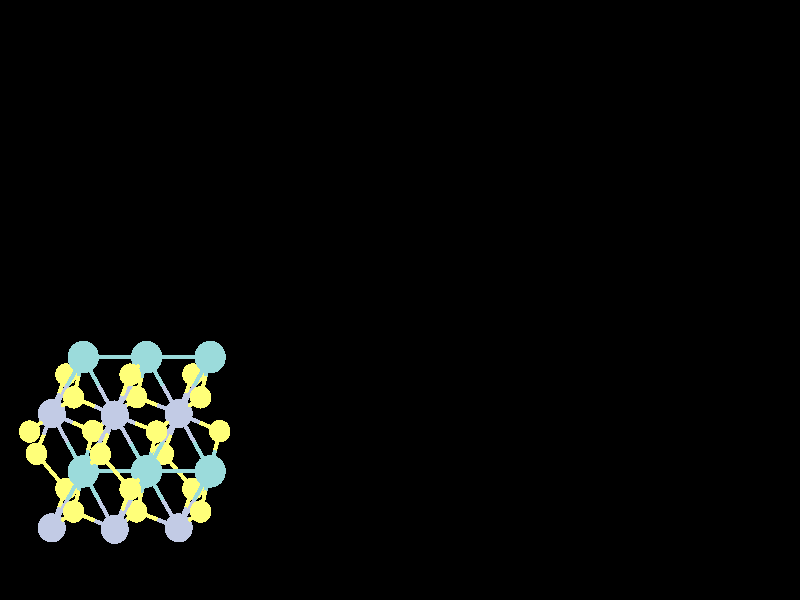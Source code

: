 #include "colors.inc"
#include "finish.inc"

global_settings {assumed_gamma 1 max_trace_level 6}
background {color White transmit 1.0}
camera {orthographic
  right -39.40*x up 28.36*y
  direction 1.00*z
  location <0,0,50.00> look_at <0,0,0>}


light_source {<  2.00,   3.00,  40.00> color White
  area_light <0.70, 0, 0>, <0, 0.70, 0>, 3, 3
  adaptive 1 jitter}
// no fog
#declare simple = finish {phong 0.7}
#declare pale = finish {ambient 0.5 diffuse 0.85 roughness 0.001 specular 0.200 }
#declare intermediate = finish {ambient 0.3 diffuse 0.6 specular 0.1 roughness 0.04}
#declare vmd = finish {ambient 0.0 diffuse 0.65 phong 0.1 phong_size 40.0 specular 0.5 }
#declare jmol = finish {ambient 0.2 diffuse 0.6 specular 1 roughness 0.001 metallic}
#declare ase2 = finish {ambient 0.05 brilliance 3 diffuse 0.6 metallic specular 0.7 roughness 0.04 reflection 0.15}
#declare ase3 = finish {ambient 0.15 brilliance 2 diffuse 0.6 metallic specular 1.0 roughness 0.001 reflection 0.0}
#declare glass = finish {ambient 0.05 diffuse 0.3 specular 1.0 roughness 0.001}
#declare glass2 = finish {ambient 0.01 diffuse 0.3 specular 1.0 reflection 0.25 roughness 0.001}
#declare Rcell = 0.000;
#declare Rbond = 0.100;

#macro atom(LOC, R, COL, TRANS, FIN)
  sphere{LOC, R texture{pigment{color COL transmit TRANS} finish{FIN}}}
#end
#macro constrain(LOC, R, COL, TRANS FIN)
union{torus{R, Rcell rotate 45*z texture{pigment{color COL transmit TRANS} finish{FIN}}}
     torus{R, Rcell rotate -45*z texture{pigment{color COL transmit TRANS} finish{FIN}}}
     translate LOC}
#end

cylinder {<-18.73, -13.51, -18.09>, < 18.76, -13.51, -18.09>, Rcell pigment {Black}}
cylinder {<-18.73,  13.51, -18.09>, < 18.76,  13.51, -18.09>, Rcell pigment {Black}}
cylinder {<-18.73,  13.51,   0.00>, < 18.76,  13.51,   0.00>, Rcell pigment {Black}}
cylinder {<-18.73, -13.51,   0.00>, < 18.76, -13.51,   0.00>, Rcell pigment {Black}}
cylinder {<-18.73, -13.51, -18.09>, <-18.73,  13.51, -18.09>, Rcell pigment {Black}}
cylinder {< 18.76, -13.51, -18.09>, < 18.76,  13.51, -18.09>, Rcell pigment {Black}}
cylinder {< 18.76, -13.51,   0.00>, < 18.76,  13.51,   0.00>, Rcell pigment {Black}}
cylinder {<-18.73, -13.51,   0.00>, <-18.73,  13.51,   0.00>, Rcell pigment {Black}}
cylinder {<-18.73, -13.51, -18.09>, <-18.73, -13.51,   0.00>, Rcell pigment {Black}}
cylinder {< 18.76, -13.51, -18.09>, < 18.76, -13.51,   0.00>, Rcell pigment {Black}}
cylinder {< 18.76,  13.51, -18.09>, < 18.76,  13.51,   0.00>, Rcell pigment {Black}}
cylinder {<-18.73,  13.51, -18.09>, <-18.73,  13.51,   0.00>, Rcell pigment {Black}}
atom(<-18.24,  -6.22, -16.78>, 0.53, rgb <1.00, 1.00, 0.19>, 0.0, ase3) // #0
atom(<-17.91,  -7.27, -20.22>, 0.53, rgb <1.00, 1.00, 0.19>, 0.0, ase3) // #1
atom(<-17.15, -10.77, -18.69>, 0.69, rgb <0.54, 0.60, 0.78>, 0.0, ase3) // #2
atom(<-14.05, -10.84, -17.50>, 0.69, rgb <0.54, 0.60, 0.78>, 0.0, ase3) // #3
atom(<-15.60,  -8.10, -18.09>, 0.77, rgb <0.33, 0.71, 0.71>, 0.0, ase3) // #4
atom(<-12.48,  -8.10, -18.09>, 0.77, rgb <0.33, 0.71, 0.71>, 0.0, ase3) // #5
atom(<-16.45,  -8.92, -20.24>, 0.53, rgb <1.00, 1.00, 0.19>, 0.0, ase3) // #6
atom(<-14.76,  -7.29, -15.95>, 0.53, rgb <1.00, 1.00, 0.19>, 0.0, ase3) // #7
atom(<-16.07, -10.00, -16.76>, 0.53, rgb <1.00, 1.00, 0.19>, 0.0, ase3) // #8
atom(<-15.13,  -6.20, -19.42>, 0.53, rgb <1.00, 1.00, 0.19>, 0.0, ase3) // #9
atom(<-12.97,  -9.99, -19.40>, 0.53, rgb <1.00, 1.00, 0.19>, 0.0, ase3) // #10
atom(<-11.99,  -6.22, -16.78>, 0.53, rgb <1.00, 1.00, 0.19>, 0.0, ase3) // #11
atom(<-13.29,  -8.94, -15.97>, 0.53, rgb <1.00, 1.00, 0.19>, 0.0, ase3) // #12
atom(<-11.66,  -7.27, -20.22>, 0.53, rgb <1.00, 1.00, 0.19>, 0.0, ase3) // #13
atom(<-17.15,  -5.37, -18.69>, 0.69, rgb <0.54, 0.60, 0.78>, 0.0, ase3) // #14
atom(<-14.05,  -5.44, -17.50>, 0.69, rgb <0.54, 0.60, 0.78>, 0.0, ase3) // #15
atom(<-15.60,  -2.70, -18.09>, 0.77, rgb <0.33, 0.71, 0.71>, 0.0, ase3) // #16
atom(<-12.48,  -2.70, -18.09>, 0.77, rgb <0.33, 0.71, 0.71>, 0.0, ase3) // #17
atom(<-16.45,  -3.52, -20.24>, 0.53, rgb <1.00, 1.00, 0.19>, 0.0, ase3) // #18
atom(<-16.07,  -4.60, -16.76>, 0.53, rgb <1.00, 1.00, 0.19>, 0.0, ase3) // #19
atom(<-12.97,  -4.59, -19.40>, 0.53, rgb <1.00, 1.00, 0.19>, 0.0, ase3) // #20
atom(<-13.29,  -3.53, -15.97>, 0.53, rgb <1.00, 1.00, 0.19>, 0.0, ase3) // #21
atom(<-10.90, -10.77, -18.69>, 0.69, rgb <0.54, 0.60, 0.78>, 0.0, ase3) // #22
atom(< -9.35,  -8.10, -18.09>, 0.77, rgb <0.33, 0.71, 0.71>, 0.0, ase3) // #23
atom(<-10.20,  -8.92, -20.24>, 0.53, rgb <1.00, 1.00, 0.19>, 0.0, ase3) // #24
atom(< -9.82, -10.00, -16.76>, 0.53, rgb <1.00, 1.00, 0.19>, 0.0, ase3) // #25
atom(< -8.88,  -6.20, -19.42>, 0.53, rgb <1.00, 1.00, 0.19>, 0.0, ase3) // #26
atom(<-10.90,  -5.37, -18.69>, 0.69, rgb <0.54, 0.60, 0.78>, 0.0, ase3) // #27
atom(< -9.35,  -2.70, -18.09>, 0.77, rgb <0.33, 0.71, 0.71>, 0.0, ase3) // #28
atom(<-10.20,  -3.52, -20.24>, 0.53, rgb <1.00, 1.00, 0.19>, 0.0, ase3) // #29
atom(< -9.82,  -4.60, -16.76>, 0.53, rgb <1.00, 1.00, 0.19>, 0.0, ase3) // #30
cylinder {<-18.24,  -6.22, -16.78>, <-17.69,  -5.79, -17.74>, Rbond texture{pigment {color rgb <1.00, 1.00, 0.19> transmit 0.0} finish{ase3}}}
cylinder {<-17.15,  -5.37, -18.69>, <-17.69,  -5.79, -17.74>, Rbond texture{pigment {color rgb <0.54, 0.60, 0.78> transmit 0.0} finish{ase3}}}
cylinder {<-17.91,  -7.27, -20.22>, <-17.18,  -8.10, -20.23>, Rbond texture{pigment {color rgb <1.00, 1.00, 0.19> transmit 0.0} finish{ase3}}}
cylinder {<-16.45,  -8.92, -20.24>, <-17.18,  -8.10, -20.23>, Rbond texture{pigment {color rgb <1.00, 1.00, 0.19> transmit 0.0} finish{ase3}}}
cylinder {<-17.91,  -7.27, -20.22>, <-17.53,  -6.32, -19.45>, Rbond texture{pigment {color rgb <1.00, 1.00, 0.19> transmit 0.0} finish{ase3}}}
cylinder {<-17.15,  -5.37, -18.69>, <-17.53,  -6.32, -19.45>, Rbond texture{pigment {color rgb <0.54, 0.60, 0.78> transmit 0.0} finish{ase3}}}
cylinder {<-17.15, -10.77, -18.69>, <-16.38,  -9.44, -18.39>, Rbond texture{pigment {color rgb <0.54, 0.60, 0.78> transmit 0.0} finish{ase3}}}
cylinder {<-15.60,  -8.10, -18.09>, <-16.38,  -9.44, -18.39>, Rbond texture{pigment {color rgb <0.33, 0.71, 0.71> transmit 0.0} finish{ase3}}}
cylinder {<-17.15, -10.77, -18.69>, <-16.80,  -9.84, -19.46>, Rbond texture{pigment {color rgb <0.54, 0.60, 0.78> transmit 0.0} finish{ase3}}}
cylinder {<-16.45,  -8.92, -20.24>, <-16.80,  -9.84, -19.46>, Rbond texture{pigment {color rgb <1.00, 1.00, 0.19> transmit 0.0} finish{ase3}}}
cylinder {<-14.05, -10.84, -17.50>, <-13.27,  -9.47, -17.80>, Rbond texture{pigment {color rgb <0.54, 0.60, 0.78> transmit 0.0} finish{ase3}}}
cylinder {<-12.48,  -8.10, -18.09>, <-13.27,  -9.47, -17.80>, Rbond texture{pigment {color rgb <0.33, 0.71, 0.71> transmit 0.0} finish{ase3}}}
cylinder {<-14.05, -10.84, -17.50>, <-15.06, -10.42, -17.13>, Rbond texture{pigment {color rgb <0.54, 0.60, 0.78> transmit 0.0} finish{ase3}}}
cylinder {<-16.07, -10.00, -16.76>, <-15.06, -10.42, -17.13>, Rbond texture{pigment {color rgb <1.00, 1.00, 0.19> transmit 0.0} finish{ase3}}}
cylinder {<-14.05, -10.84, -17.50>, <-13.67,  -9.89, -16.73>, Rbond texture{pigment {color rgb <0.54, 0.60, 0.78> transmit 0.0} finish{ase3}}}
cylinder {<-13.29,  -8.94, -15.97>, <-13.67,  -9.89, -16.73>, Rbond texture{pigment {color rgb <1.00, 1.00, 0.19> transmit 0.0} finish{ase3}}}
cylinder {<-14.05, -10.84, -17.50>, <-14.83,  -9.47, -17.80>, Rbond texture{pigment {color rgb <0.54, 0.60, 0.78> transmit 0.0} finish{ase3}}}
cylinder {<-15.60,  -8.10, -18.09>, <-14.83,  -9.47, -17.80>, Rbond texture{pigment {color rgb <0.33, 0.71, 0.71> transmit 0.0} finish{ase3}}}
cylinder {<-14.05, -10.84, -17.50>, <-13.51, -10.42, -18.45>, Rbond texture{pigment {color rgb <0.54, 0.60, 0.78> transmit 0.0} finish{ase3}}}
cylinder {<-12.97,  -9.99, -19.40>, <-13.51, -10.42, -18.45>, Rbond texture{pigment {color rgb <1.00, 1.00, 0.19> transmit 0.0} finish{ase3}}}
cylinder {<-15.60,  -8.10, -18.09>, <-16.03,  -8.51, -19.17>, Rbond texture{pigment {color rgb <0.33, 0.71, 0.71> transmit 0.0} finish{ase3}}}
cylinder {<-16.45,  -8.92, -20.24>, <-16.03,  -8.51, -19.17>, Rbond texture{pigment {color rgb <1.00, 1.00, 0.19> transmit 0.0} finish{ase3}}}
cylinder {<-15.60,  -8.10, -18.09>, <-16.38,  -6.73, -18.39>, Rbond texture{pigment {color rgb <0.33, 0.71, 0.71> transmit 0.0} finish{ase3}}}
cylinder {<-17.15,  -5.37, -18.69>, <-16.38,  -6.73, -18.39>, Rbond texture{pigment {color rgb <0.54, 0.60, 0.78> transmit 0.0} finish{ase3}}}
cylinder {<-15.60,  -8.10, -18.09>, <-15.37,  -7.15, -18.76>, Rbond texture{pigment {color rgb <0.33, 0.71, 0.71> transmit 0.0} finish{ase3}}}
cylinder {<-15.13,  -6.20, -19.42>, <-15.37,  -7.15, -18.76>, Rbond texture{pigment {color rgb <1.00, 1.00, 0.19> transmit 0.0} finish{ase3}}}
cylinder {<-12.48,  -8.10, -18.09>, <-13.27,  -6.77, -17.80>, Rbond texture{pigment {color rgb <0.33, 0.71, 0.71> transmit 0.0} finish{ase3}}}
cylinder {<-14.05,  -5.44, -17.50>, <-13.27,  -6.77, -17.80>, Rbond texture{pigment {color rgb <0.54, 0.60, 0.78> transmit 0.0} finish{ase3}}}
cylinder {<-12.48,  -8.10, -18.09>, <-12.23,  -7.16, -17.44>, Rbond texture{pigment {color rgb <0.33, 0.71, 0.71> transmit 0.0} finish{ase3}}}
cylinder {<-11.99,  -6.22, -16.78>, <-12.23,  -7.16, -17.44>, Rbond texture{pigment {color rgb <1.00, 1.00, 0.19> transmit 0.0} finish{ase3}}}
cylinder {<-12.48,  -8.10, -18.09>, <-12.89,  -8.52, -17.03>, Rbond texture{pigment {color rgb <0.33, 0.71, 0.71> transmit 0.0} finish{ase3}}}
cylinder {<-13.29,  -8.94, -15.97>, <-12.89,  -8.52, -17.03>, Rbond texture{pigment {color rgb <1.00, 1.00, 0.19> transmit 0.0} finish{ase3}}}
cylinder {<-12.48,  -8.10, -18.09>, <-14.04,  -8.10, -18.09>, Rbond texture{pigment {color rgb <0.33, 0.71, 0.71> transmit 0.0} finish{ase3}}}
cylinder {<-15.60,  -8.10, -18.09>, <-14.04,  -8.10, -18.09>, Rbond texture{pigment {color rgb <0.33, 0.71, 0.71> transmit 0.0} finish{ase3}}}
cylinder {<-12.48,  -8.10, -18.09>, <-12.72,  -9.05, -18.75>, Rbond texture{pigment {color rgb <0.33, 0.71, 0.71> transmit 0.0} finish{ase3}}}
cylinder {<-12.97,  -9.99, -19.40>, <-12.72,  -9.05, -18.75>, Rbond texture{pigment {color rgb <1.00, 1.00, 0.19> transmit 0.0} finish{ase3}}}
cylinder {<-12.48,  -8.10, -18.09>, <-12.07,  -7.69, -19.16>, Rbond texture{pigment {color rgb <0.33, 0.71, 0.71> transmit 0.0} finish{ase3}}}
cylinder {<-11.66,  -7.27, -20.22>, <-12.07,  -7.69, -19.16>, Rbond texture{pigment {color rgb <1.00, 1.00, 0.19> transmit 0.0} finish{ase3}}}
cylinder {<-12.48,  -8.10, -18.09>, <-11.69,  -9.44, -18.39>, Rbond texture{pigment {color rgb <0.33, 0.71, 0.71> transmit 0.0} finish{ase3}}}
cylinder {<-10.90, -10.77, -18.69>, <-11.69,  -9.44, -18.39>, Rbond texture{pigment {color rgb <0.54, 0.60, 0.78> transmit 0.0} finish{ase3}}}
cylinder {<-12.48,  -8.10, -18.09>, <-10.92,  -8.10, -18.09>, Rbond texture{pigment {color rgb <0.33, 0.71, 0.71> transmit 0.0} finish{ase3}}}
cylinder {< -9.35,  -8.10, -18.09>, <-10.92,  -8.10, -18.09>, Rbond texture{pigment {color rgb <0.33, 0.71, 0.71> transmit 0.0} finish{ase3}}}
cylinder {<-12.48,  -8.10, -18.09>, <-11.69,  -6.73, -18.39>, Rbond texture{pigment {color rgb <0.33, 0.71, 0.71> transmit 0.0} finish{ase3}}}
cylinder {<-10.90,  -5.37, -18.69>, <-11.69,  -6.73, -18.39>, Rbond texture{pigment {color rgb <0.54, 0.60, 0.78> transmit 0.0} finish{ase3}}}
cylinder {<-14.76,  -7.29, -15.95>, <-14.41,  -6.36, -16.72>, Rbond texture{pigment {color rgb <1.00, 1.00, 0.19> transmit 0.0} finish{ase3}}}
cylinder {<-14.05,  -5.44, -17.50>, <-14.41,  -6.36, -16.72>, Rbond texture{pigment {color rgb <0.54, 0.60, 0.78> transmit 0.0} finish{ase3}}}
cylinder {<-14.76,  -7.29, -15.95>, <-14.02,  -8.11, -15.96>, Rbond texture{pigment {color rgb <1.00, 1.00, 0.19> transmit 0.0} finish{ase3}}}
cylinder {<-13.29,  -8.94, -15.97>, <-14.02,  -8.11, -15.96>, Rbond texture{pigment {color rgb <1.00, 1.00, 0.19> transmit 0.0} finish{ase3}}}
cylinder {<-14.76,  -7.29, -15.95>, <-15.18,  -7.70, -17.02>, Rbond texture{pigment {color rgb <1.00, 1.00, 0.19> transmit 0.0} finish{ase3}}}
cylinder {<-15.60,  -8.10, -18.09>, <-15.18,  -7.70, -17.02>, Rbond texture{pigment {color rgb <0.33, 0.71, 0.71> transmit 0.0} finish{ase3}}}
cylinder {<-16.07, -10.00, -16.76>, <-15.84,  -9.05, -17.43>, Rbond texture{pigment {color rgb <1.00, 1.00, 0.19> transmit 0.0} finish{ase3}}}
cylinder {<-15.60,  -8.10, -18.09>, <-15.84,  -9.05, -17.43>, Rbond texture{pigment {color rgb <0.33, 0.71, 0.71> transmit 0.0} finish{ase3}}}
cylinder {<-16.07, -10.00, -16.76>, <-16.61, -10.39, -17.73>, Rbond texture{pigment {color rgb <1.00, 1.00, 0.19> transmit 0.0} finish{ase3}}}
cylinder {<-17.15, -10.77, -18.69>, <-16.61, -10.39, -17.73>, Rbond texture{pigment {color rgb <0.54, 0.60, 0.78> transmit 0.0} finish{ase3}}}
cylinder {<-15.13,  -6.20, -19.42>, <-16.14,  -5.78, -19.06>, Rbond texture{pigment {color rgb <1.00, 1.00, 0.19> transmit 0.0} finish{ase3}}}
cylinder {<-17.15,  -5.37, -18.69>, <-16.14,  -5.78, -19.06>, Rbond texture{pigment {color rgb <0.54, 0.60, 0.78> transmit 0.0} finish{ase3}}}
cylinder {<-12.97,  -9.99, -19.40>, <-11.93, -10.38, -19.05>, Rbond texture{pigment {color rgb <1.00, 1.00, 0.19> transmit 0.0} finish{ase3}}}
cylinder {<-10.90, -10.77, -18.69>, <-11.93, -10.38, -19.05>, Rbond texture{pigment {color rgb <0.54, 0.60, 0.78> transmit 0.0} finish{ase3}}}
cylinder {<-11.99,  -6.22, -16.78>, <-13.02,  -5.83, -17.14>, Rbond texture{pigment {color rgb <1.00, 1.00, 0.19> transmit 0.0} finish{ase3}}}
cylinder {<-14.05,  -5.44, -17.50>, <-13.02,  -5.83, -17.14>, Rbond texture{pigment {color rgb <0.54, 0.60, 0.78> transmit 0.0} finish{ase3}}}
cylinder {<-11.99,  -6.22, -16.78>, <-11.45,  -5.79, -17.74>, Rbond texture{pigment {color rgb <1.00, 1.00, 0.19> transmit 0.0} finish{ase3}}}
cylinder {<-10.90,  -5.37, -18.69>, <-11.45,  -5.79, -17.74>, Rbond texture{pigment {color rgb <0.54, 0.60, 0.78> transmit 0.0} finish{ase3}}}
cylinder {<-11.66,  -7.27, -20.22>, <-10.93,  -8.10, -20.23>, Rbond texture{pigment {color rgb <1.00, 1.00, 0.19> transmit 0.0} finish{ase3}}}
cylinder {<-10.20,  -8.92, -20.24>, <-10.93,  -8.10, -20.23>, Rbond texture{pigment {color rgb <1.00, 1.00, 0.19> transmit 0.0} finish{ase3}}}
cylinder {<-11.66,  -7.27, -20.22>, <-11.28,  -6.32, -19.45>, Rbond texture{pigment {color rgb <1.00, 1.00, 0.19> transmit 0.0} finish{ase3}}}
cylinder {<-10.90,  -5.37, -18.69>, <-11.28,  -6.32, -19.45>, Rbond texture{pigment {color rgb <0.54, 0.60, 0.78> transmit 0.0} finish{ase3}}}
cylinder {<-17.15,  -5.37, -18.69>, <-16.80,  -4.44, -19.46>, Rbond texture{pigment {color rgb <0.54, 0.60, 0.78> transmit 0.0} finish{ase3}}}
cylinder {<-16.45,  -3.52, -20.24>, <-16.80,  -4.44, -19.46>, Rbond texture{pigment {color rgb <1.00, 1.00, 0.19> transmit 0.0} finish{ase3}}}
cylinder {<-17.15,  -5.37, -18.69>, <-16.38,  -4.03, -18.39>, Rbond texture{pigment {color rgb <0.54, 0.60, 0.78> transmit 0.0} finish{ase3}}}
cylinder {<-15.60,  -2.70, -18.09>, <-16.38,  -4.03, -18.39>, Rbond texture{pigment {color rgb <0.33, 0.71, 0.71> transmit 0.0} finish{ase3}}}
cylinder {<-14.05,  -5.44, -17.50>, <-15.06,  -5.02, -17.13>, Rbond texture{pigment {color rgb <0.54, 0.60, 0.78> transmit 0.0} finish{ase3}}}
cylinder {<-16.07,  -4.60, -16.76>, <-15.06,  -5.02, -17.13>, Rbond texture{pigment {color rgb <1.00, 1.00, 0.19> transmit 0.0} finish{ase3}}}
cylinder {<-14.05,  -5.44, -17.50>, <-13.27,  -4.07, -17.80>, Rbond texture{pigment {color rgb <0.54, 0.60, 0.78> transmit 0.0} finish{ase3}}}
cylinder {<-12.48,  -2.70, -18.09>, <-13.27,  -4.07, -17.80>, Rbond texture{pigment {color rgb <0.33, 0.71, 0.71> transmit 0.0} finish{ase3}}}
cylinder {<-14.05,  -5.44, -17.50>, <-13.67,  -4.49, -16.73>, Rbond texture{pigment {color rgb <0.54, 0.60, 0.78> transmit 0.0} finish{ase3}}}
cylinder {<-13.29,  -3.53, -15.97>, <-13.67,  -4.49, -16.73>, Rbond texture{pigment {color rgb <1.00, 1.00, 0.19> transmit 0.0} finish{ase3}}}
cylinder {<-14.05,  -5.44, -17.50>, <-14.83,  -6.77, -17.80>, Rbond texture{pigment {color rgb <0.54, 0.60, 0.78> transmit 0.0} finish{ase3}}}
cylinder {<-15.60,  -8.10, -18.09>, <-14.83,  -6.77, -17.80>, Rbond texture{pigment {color rgb <0.33, 0.71, 0.71> transmit 0.0} finish{ase3}}}
cylinder {<-14.05,  -5.44, -17.50>, <-14.59,  -5.82, -18.46>, Rbond texture{pigment {color rgb <0.54, 0.60, 0.78> transmit 0.0} finish{ase3}}}
cylinder {<-15.13,  -6.20, -19.42>, <-14.59,  -5.82, -18.46>, Rbond texture{pigment {color rgb <1.00, 1.00, 0.19> transmit 0.0} finish{ase3}}}
cylinder {<-14.05,  -5.44, -17.50>, <-14.83,  -4.07, -17.80>, Rbond texture{pigment {color rgb <0.54, 0.60, 0.78> transmit 0.0} finish{ase3}}}
cylinder {<-15.60,  -2.70, -18.09>, <-14.83,  -4.07, -17.80>, Rbond texture{pigment {color rgb <0.33, 0.71, 0.71> transmit 0.0} finish{ase3}}}
cylinder {<-14.05,  -5.44, -17.50>, <-13.51,  -5.01, -18.45>, Rbond texture{pigment {color rgb <0.54, 0.60, 0.78> transmit 0.0} finish{ase3}}}
cylinder {<-12.97,  -4.59, -19.40>, <-13.51,  -5.01, -18.45>, Rbond texture{pigment {color rgb <1.00, 1.00, 0.19> transmit 0.0} finish{ase3}}}
cylinder {<-15.60,  -2.70, -18.09>, <-16.03,  -3.11, -19.17>, Rbond texture{pigment {color rgb <0.33, 0.71, 0.71> transmit 0.0} finish{ase3}}}
cylinder {<-16.45,  -3.52, -20.24>, <-16.03,  -3.11, -19.17>, Rbond texture{pigment {color rgb <1.00, 1.00, 0.19> transmit 0.0} finish{ase3}}}
cylinder {<-12.48,  -2.70, -18.09>, <-12.89,  -3.12, -17.03>, Rbond texture{pigment {color rgb <0.33, 0.71, 0.71> transmit 0.0} finish{ase3}}}
cylinder {<-13.29,  -3.53, -15.97>, <-12.89,  -3.12, -17.03>, Rbond texture{pigment {color rgb <1.00, 1.00, 0.19> transmit 0.0} finish{ase3}}}
cylinder {<-12.48,  -2.70, -18.09>, <-14.04,  -2.70, -18.09>, Rbond texture{pigment {color rgb <0.33, 0.71, 0.71> transmit 0.0} finish{ase3}}}
cylinder {<-15.60,  -2.70, -18.09>, <-14.04,  -2.70, -18.09>, Rbond texture{pigment {color rgb <0.33, 0.71, 0.71> transmit 0.0} finish{ase3}}}
cylinder {<-12.48,  -2.70, -18.09>, <-12.72,  -3.64, -18.75>, Rbond texture{pigment {color rgb <0.33, 0.71, 0.71> transmit 0.0} finish{ase3}}}
cylinder {<-12.97,  -4.59, -19.40>, <-12.72,  -3.64, -18.75>, Rbond texture{pigment {color rgb <1.00, 1.00, 0.19> transmit 0.0} finish{ase3}}}
cylinder {<-12.48,  -2.70, -18.09>, <-11.69,  -4.03, -18.39>, Rbond texture{pigment {color rgb <0.33, 0.71, 0.71> transmit 0.0} finish{ase3}}}
cylinder {<-10.90,  -5.37, -18.69>, <-11.69,  -4.03, -18.39>, Rbond texture{pigment {color rgb <0.54, 0.60, 0.78> transmit 0.0} finish{ase3}}}
cylinder {<-12.48,  -2.70, -18.09>, <-10.92,  -2.70, -18.09>, Rbond texture{pigment {color rgb <0.33, 0.71, 0.71> transmit 0.0} finish{ase3}}}
cylinder {< -9.35,  -2.70, -18.09>, <-10.92,  -2.70, -18.09>, Rbond texture{pigment {color rgb <0.33, 0.71, 0.71> transmit 0.0} finish{ase3}}}
cylinder {<-16.07,  -4.60, -16.76>, <-16.61,  -4.98, -17.73>, Rbond texture{pigment {color rgb <1.00, 1.00, 0.19> transmit 0.0} finish{ase3}}}
cylinder {<-17.15,  -5.37, -18.69>, <-16.61,  -4.98, -17.73>, Rbond texture{pigment {color rgb <0.54, 0.60, 0.78> transmit 0.0} finish{ase3}}}
cylinder {<-16.07,  -4.60, -16.76>, <-15.84,  -3.65, -17.43>, Rbond texture{pigment {color rgb <1.00, 1.00, 0.19> transmit 0.0} finish{ase3}}}
cylinder {<-15.60,  -2.70, -18.09>, <-15.84,  -3.65, -17.43>, Rbond texture{pigment {color rgb <0.33, 0.71, 0.71> transmit 0.0} finish{ase3}}}
cylinder {<-12.97,  -4.59, -19.40>, <-11.93,  -4.98, -19.05>, Rbond texture{pigment {color rgb <1.00, 1.00, 0.19> transmit 0.0} finish{ase3}}}
cylinder {<-10.90,  -5.37, -18.69>, <-11.93,  -4.98, -19.05>, Rbond texture{pigment {color rgb <0.54, 0.60, 0.78> transmit 0.0} finish{ase3}}}
cylinder {<-10.90, -10.77, -18.69>, <-10.13,  -9.44, -18.39>, Rbond texture{pigment {color rgb <0.54, 0.60, 0.78> transmit 0.0} finish{ase3}}}
cylinder {< -9.35,  -8.10, -18.09>, <-10.13,  -9.44, -18.39>, Rbond texture{pigment {color rgb <0.33, 0.71, 0.71> transmit 0.0} finish{ase3}}}
cylinder {<-10.90, -10.77, -18.69>, <-10.55,  -9.84, -19.46>, Rbond texture{pigment {color rgb <0.54, 0.60, 0.78> transmit 0.0} finish{ase3}}}
cylinder {<-10.20,  -8.92, -20.24>, <-10.55,  -9.84, -19.46>, Rbond texture{pigment {color rgb <1.00, 1.00, 0.19> transmit 0.0} finish{ase3}}}
cylinder {< -9.35,  -8.10, -18.09>, < -9.78,  -8.51, -19.17>, Rbond texture{pigment {color rgb <0.33, 0.71, 0.71> transmit 0.0} finish{ase3}}}
cylinder {<-10.20,  -8.92, -20.24>, < -9.78,  -8.51, -19.17>, Rbond texture{pigment {color rgb <1.00, 1.00, 0.19> transmit 0.0} finish{ase3}}}
cylinder {< -9.35,  -8.10, -18.09>, <-10.13,  -6.73, -18.39>, Rbond texture{pigment {color rgb <0.33, 0.71, 0.71> transmit 0.0} finish{ase3}}}
cylinder {<-10.90,  -5.37, -18.69>, <-10.13,  -6.73, -18.39>, Rbond texture{pigment {color rgb <0.54, 0.60, 0.78> transmit 0.0} finish{ase3}}}
cylinder {< -9.35,  -8.10, -18.09>, < -9.12,  -7.15, -18.76>, Rbond texture{pigment {color rgb <0.33, 0.71, 0.71> transmit 0.0} finish{ase3}}}
cylinder {< -8.88,  -6.20, -19.42>, < -9.12,  -7.15, -18.76>, Rbond texture{pigment {color rgb <1.00, 1.00, 0.19> transmit 0.0} finish{ase3}}}
cylinder {< -9.82, -10.00, -16.76>, <-10.36, -10.39, -17.73>, Rbond texture{pigment {color rgb <1.00, 1.00, 0.19> transmit 0.0} finish{ase3}}}
cylinder {<-10.90, -10.77, -18.69>, <-10.36, -10.39, -17.73>, Rbond texture{pigment {color rgb <0.54, 0.60, 0.78> transmit 0.0} finish{ase3}}}
cylinder {< -9.82, -10.00, -16.76>, < -9.59,  -9.05, -17.43>, Rbond texture{pigment {color rgb <1.00, 1.00, 0.19> transmit 0.0} finish{ase3}}}
cylinder {< -9.35,  -8.10, -18.09>, < -9.59,  -9.05, -17.43>, Rbond texture{pigment {color rgb <0.33, 0.71, 0.71> transmit 0.0} finish{ase3}}}
cylinder {< -8.88,  -6.20, -19.42>, < -9.89,  -5.78, -19.06>, Rbond texture{pigment {color rgb <1.00, 1.00, 0.19> transmit 0.0} finish{ase3}}}
cylinder {<-10.90,  -5.37, -18.69>, < -9.89,  -5.78, -19.06>, Rbond texture{pigment {color rgb <0.54, 0.60, 0.78> transmit 0.0} finish{ase3}}}
cylinder {<-10.90,  -5.37, -18.69>, <-10.55,  -4.44, -19.46>, Rbond texture{pigment {color rgb <0.54, 0.60, 0.78> transmit 0.0} finish{ase3}}}
cylinder {<-10.20,  -3.52, -20.24>, <-10.55,  -4.44, -19.46>, Rbond texture{pigment {color rgb <1.00, 1.00, 0.19> transmit 0.0} finish{ase3}}}
cylinder {<-10.90,  -5.37, -18.69>, <-10.13,  -4.03, -18.39>, Rbond texture{pigment {color rgb <0.54, 0.60, 0.78> transmit 0.0} finish{ase3}}}
cylinder {< -9.35,  -2.70, -18.09>, <-10.13,  -4.03, -18.39>, Rbond texture{pigment {color rgb <0.33, 0.71, 0.71> transmit 0.0} finish{ase3}}}
cylinder {< -9.35,  -2.70, -18.09>, < -9.78,  -3.11, -19.17>, Rbond texture{pigment {color rgb <0.33, 0.71, 0.71> transmit 0.0} finish{ase3}}}
cylinder {<-10.20,  -3.52, -20.24>, < -9.78,  -3.11, -19.17>, Rbond texture{pigment {color rgb <1.00, 1.00, 0.19> transmit 0.0} finish{ase3}}}
cylinder {< -9.82,  -4.60, -16.76>, <-10.36,  -4.98, -17.73>, Rbond texture{pigment {color rgb <1.00, 1.00, 0.19> transmit 0.0} finish{ase3}}}
cylinder {<-10.90,  -5.37, -18.69>, <-10.36,  -4.98, -17.73>, Rbond texture{pigment {color rgb <0.54, 0.60, 0.78> transmit 0.0} finish{ase3}}}
cylinder {< -9.82,  -4.60, -16.76>, < -9.59,  -3.65, -17.43>, Rbond texture{pigment {color rgb <1.00, 1.00, 0.19> transmit 0.0} finish{ase3}}}
cylinder {< -9.35,  -2.70, -18.09>, < -9.59,  -3.65, -17.43>, Rbond texture{pigment {color rgb <0.33, 0.71, 0.71> transmit 0.0} finish{ase3}}}
// no constraints

